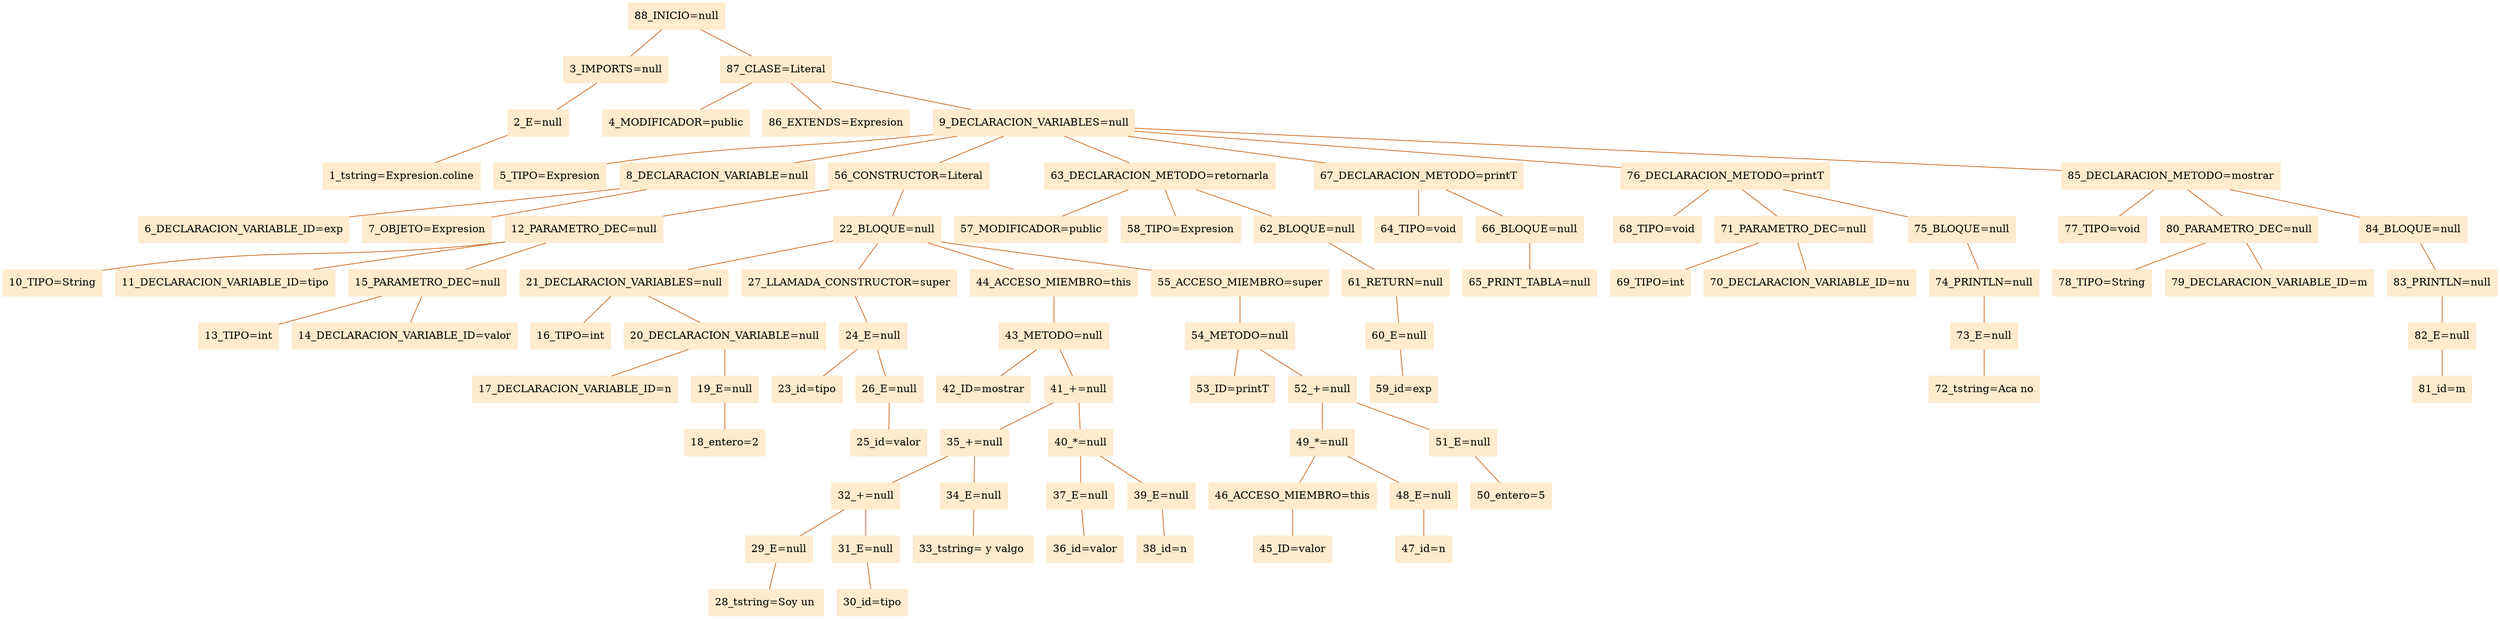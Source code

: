 digraph G {node[shape=box, style=filled, color=blanchedalmond]; edge[color=chocolate3, dir=none];rankdir=UD 

"88_INICIO=null"->"3_IMPORTS=null"
"3_IMPORTS=null"->"2_E=null"
"2_E=null"->"1_tstring=Expresion.coline"
"88_INICIO=null"->"87_CLASE=Literal"
"87_CLASE=Literal"->"4_MODIFICADOR=public"
"87_CLASE=Literal"->"86_EXTENDS=Expresion"
"87_CLASE=Literal"->"9_DECLARACION_VARIABLES=null"
"9_DECLARACION_VARIABLES=null"->"5_TIPO=Expresion"
"9_DECLARACION_VARIABLES=null"->"8_DECLARACION_VARIABLE=null"
"8_DECLARACION_VARIABLE=null"->"6_DECLARACION_VARIABLE_ID=exp"
"8_DECLARACION_VARIABLE=null"->"7_OBJETO=Expresion"
"9_DECLARACION_VARIABLES=null"->"56_CONSTRUCTOR=Literal"
"56_CONSTRUCTOR=Literal"->"12_PARAMETRO_DEC=null"
"12_PARAMETRO_DEC=null"->"10_TIPO=String"
"12_PARAMETRO_DEC=null"->"11_DECLARACION_VARIABLE_ID=tipo"
"12_PARAMETRO_DEC=null"->"15_PARAMETRO_DEC=null"
"15_PARAMETRO_DEC=null"->"13_TIPO=int"
"15_PARAMETRO_DEC=null"->"14_DECLARACION_VARIABLE_ID=valor"
"56_CONSTRUCTOR=Literal"->"22_BLOQUE=null"
"22_BLOQUE=null"->"21_DECLARACION_VARIABLES=null"
"21_DECLARACION_VARIABLES=null"->"16_TIPO=int"
"21_DECLARACION_VARIABLES=null"->"20_DECLARACION_VARIABLE=null"
"20_DECLARACION_VARIABLE=null"->"17_DECLARACION_VARIABLE_ID=n"
"20_DECLARACION_VARIABLE=null"->"19_E=null"
"19_E=null"->"18_entero=2"
"22_BLOQUE=null"->"27_LLAMADA_CONSTRUCTOR=super"
"27_LLAMADA_CONSTRUCTOR=super"->"24_E=null"
"24_E=null"->"23_id=tipo"
"24_E=null"->"26_E=null"
"26_E=null"->"25_id=valor"
"22_BLOQUE=null"->"44_ACCESO_MIEMBRO=this"
"44_ACCESO_MIEMBRO=this"->"43_METODO=null"
"43_METODO=null"->"42_ID=mostrar"
"43_METODO=null"->"41_+=null"
"41_+=null"->"35_+=null"
"35_+=null"->"32_+=null"
"32_+=null"->"29_E=null"
"29_E=null"->"28_tstring=Soy un "
"32_+=null"->"31_E=null"
"31_E=null"->"30_id=tipo"
"35_+=null"->"34_E=null"
"34_E=null"->"33_tstring= y valgo "
"41_+=null"->"40_*=null"
"40_*=null"->"37_E=null"
"37_E=null"->"36_id=valor"
"40_*=null"->"39_E=null"
"39_E=null"->"38_id=n"
"22_BLOQUE=null"->"55_ACCESO_MIEMBRO=super"
"55_ACCESO_MIEMBRO=super"->"54_METODO=null"
"54_METODO=null"->"53_ID=printT"
"54_METODO=null"->"52_+=null"
"52_+=null"->"49_*=null"
"49_*=null"->"46_ACCESO_MIEMBRO=this"
"46_ACCESO_MIEMBRO=this"->"45_ID=valor"
"49_*=null"->"48_E=null"
"48_E=null"->"47_id=n"
"52_+=null"->"51_E=null"
"51_E=null"->"50_entero=5"
"9_DECLARACION_VARIABLES=null"->"63_DECLARACION_METODO=retornarla"
"63_DECLARACION_METODO=retornarla"->"57_MODIFICADOR=public"
"63_DECLARACION_METODO=retornarla"->"58_TIPO=Expresion"
"63_DECLARACION_METODO=retornarla"->"62_BLOQUE=null"
"62_BLOQUE=null"->"61_RETURN=null"
"61_RETURN=null"->"60_E=null"
"60_E=null"->"59_id=exp"
"9_DECLARACION_VARIABLES=null"->"67_DECLARACION_METODO=printT"
"67_DECLARACION_METODO=printT"->"64_TIPO=void"
"67_DECLARACION_METODO=printT"->"66_BLOQUE=null"
"66_BLOQUE=null"->"65_PRINT_TABLA=null"
"9_DECLARACION_VARIABLES=null"->"76_DECLARACION_METODO=printT"
"76_DECLARACION_METODO=printT"->"68_TIPO=void"
"76_DECLARACION_METODO=printT"->"71_PARAMETRO_DEC=null"
"71_PARAMETRO_DEC=null"->"69_TIPO=int"
"71_PARAMETRO_DEC=null"->"70_DECLARACION_VARIABLE_ID=nu"
"76_DECLARACION_METODO=printT"->"75_BLOQUE=null"
"75_BLOQUE=null"->"74_PRINTLN=null"
"74_PRINTLN=null"->"73_E=null"
"73_E=null"->"72_tstring=Aca no"
"9_DECLARACION_VARIABLES=null"->"85_DECLARACION_METODO=mostrar"
"85_DECLARACION_METODO=mostrar"->"77_TIPO=void"
"85_DECLARACION_METODO=mostrar"->"80_PARAMETRO_DEC=null"
"80_PARAMETRO_DEC=null"->"78_TIPO=String"
"80_PARAMETRO_DEC=null"->"79_DECLARACION_VARIABLE_ID=m"
"85_DECLARACION_METODO=mostrar"->"84_BLOQUE=null"
"84_BLOQUE=null"->"83_PRINTLN=null"
"83_PRINTLN=null"->"82_E=null"
"82_E=null"->"81_id=m"


}
